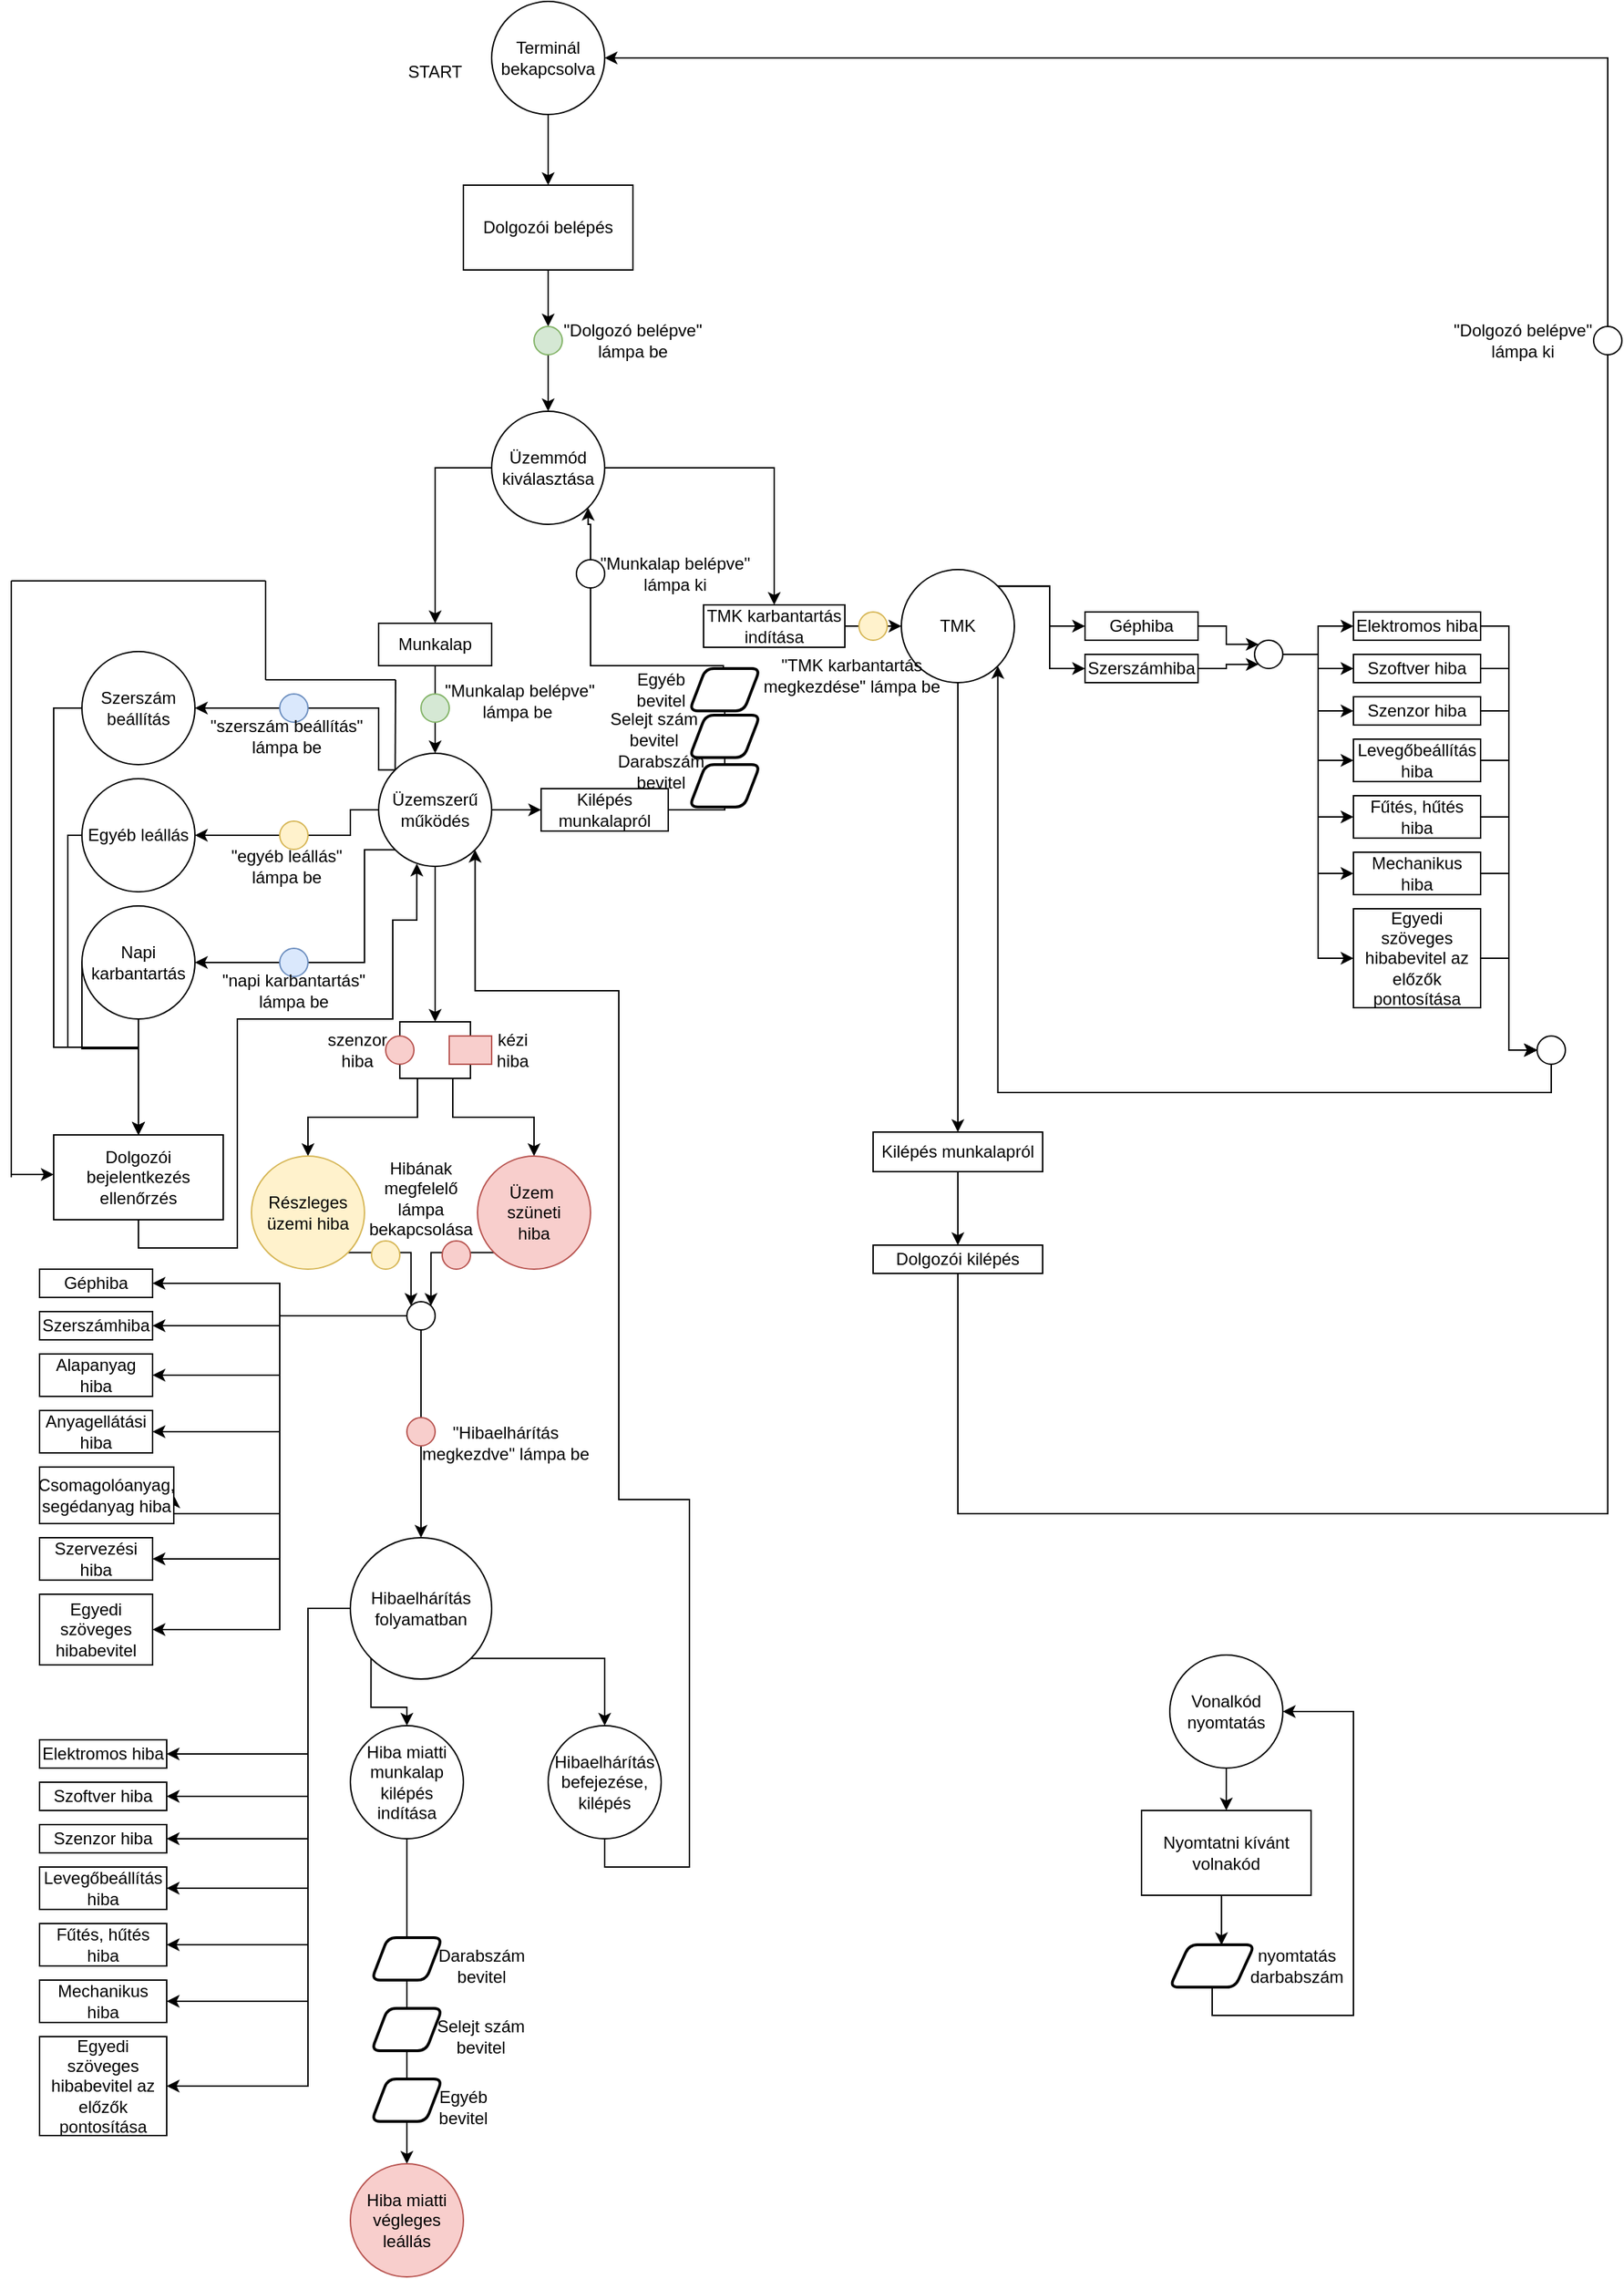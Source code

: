 <mxfile version="14.8.0" type="github">
  <diagram id="C5RBs43oDa-KdzZeNtuy" name="Page-1">
    <mxGraphModel dx="873" dy="653" grid="1" gridSize="10" guides="1" tooltips="1" connect="1" arrows="1" fold="1" page="1" pageScale="1" pageWidth="1169" pageHeight="1654" math="0" shadow="0">
      <root>
        <mxCell id="WIyWlLk6GJQsqaUBKTNV-0" />
        <mxCell id="WIyWlLk6GJQsqaUBKTNV-1" parent="WIyWlLk6GJQsqaUBKTNV-0" />
        <mxCell id="x8MXK3ZDoMF1PxTp1U8--22" value="" style="edgeStyle=orthogonalEdgeStyle;rounded=0;orthogonalLoop=1;jettySize=auto;html=1;" edge="1" parent="WIyWlLk6GJQsqaUBKTNV-1" source="x8MXK3ZDoMF1PxTp1U8--0" target="x8MXK3ZDoMF1PxTp1U8--7">
          <mxGeometry relative="1" as="geometry" />
        </mxCell>
        <mxCell id="x8MXK3ZDoMF1PxTp1U8--0" value="Terminál bekapcsolva" style="ellipse;whiteSpace=wrap;html=1;aspect=fixed;" vertex="1" parent="WIyWlLk6GJQsqaUBKTNV-1">
          <mxGeometry x="360" y="10" width="80" height="80" as="geometry" />
        </mxCell>
        <mxCell id="x8MXK3ZDoMF1PxTp1U8--1" value="START" style="text;html=1;strokeColor=none;fillColor=none;align=center;verticalAlign=middle;whiteSpace=wrap;rounded=0;" vertex="1" parent="WIyWlLk6GJQsqaUBKTNV-1">
          <mxGeometry x="300" y="50" width="40" height="20" as="geometry" />
        </mxCell>
        <mxCell id="x8MXK3ZDoMF1PxTp1U8--14" value="" style="edgeStyle=orthogonalEdgeStyle;rounded=0;orthogonalLoop=1;jettySize=auto;html=1;" edge="1" parent="WIyWlLk6GJQsqaUBKTNV-1" source="x8MXK3ZDoMF1PxTp1U8--7" target="x8MXK3ZDoMF1PxTp1U8--13">
          <mxGeometry relative="1" as="geometry" />
        </mxCell>
        <mxCell id="x8MXK3ZDoMF1PxTp1U8--7" value="Dolgozói belépés" style="rounded=0;whiteSpace=wrap;html=1;" vertex="1" parent="WIyWlLk6GJQsqaUBKTNV-1">
          <mxGeometry x="340" y="140" width="120" height="60" as="geometry" />
        </mxCell>
        <mxCell id="x8MXK3ZDoMF1PxTp1U8--75" style="edgeStyle=orthogonalEdgeStyle;rounded=0;orthogonalLoop=1;jettySize=auto;html=1;exitX=1;exitY=0.5;exitDx=0;exitDy=0;" edge="1" parent="WIyWlLk6GJQsqaUBKTNV-1" source="x8MXK3ZDoMF1PxTp1U8--10" target="x8MXK3ZDoMF1PxTp1U8--25">
          <mxGeometry relative="1" as="geometry" />
        </mxCell>
        <mxCell id="x8MXK3ZDoMF1PxTp1U8--76" style="edgeStyle=orthogonalEdgeStyle;rounded=0;orthogonalLoop=1;jettySize=auto;html=1;exitX=0;exitY=0.5;exitDx=0;exitDy=0;entryX=0.5;entryY=0;entryDx=0;entryDy=0;" edge="1" parent="WIyWlLk6GJQsqaUBKTNV-1" source="x8MXK3ZDoMF1PxTp1U8--10" target="x8MXK3ZDoMF1PxTp1U8--19">
          <mxGeometry relative="1" as="geometry" />
        </mxCell>
        <mxCell id="x8MXK3ZDoMF1PxTp1U8--10" value="Üzemmód kiválasztása" style="ellipse;whiteSpace=wrap;html=1;aspect=fixed;" vertex="1" parent="WIyWlLk6GJQsqaUBKTNV-1">
          <mxGeometry x="360" y="300" width="80" height="80" as="geometry" />
        </mxCell>
        <mxCell id="x8MXK3ZDoMF1PxTp1U8--24" value="" style="edgeStyle=orthogonalEdgeStyle;rounded=0;orthogonalLoop=1;jettySize=auto;html=1;" edge="1" parent="WIyWlLk6GJQsqaUBKTNV-1" source="x8MXK3ZDoMF1PxTp1U8--13" target="x8MXK3ZDoMF1PxTp1U8--10">
          <mxGeometry relative="1" as="geometry" />
        </mxCell>
        <mxCell id="x8MXK3ZDoMF1PxTp1U8--13" value="" style="ellipse;whiteSpace=wrap;html=1;aspect=fixed;fillColor=#d5e8d4;strokeColor=#82b366;" vertex="1" parent="WIyWlLk6GJQsqaUBKTNV-1">
          <mxGeometry x="390" y="240" width="20" height="20" as="geometry" />
        </mxCell>
        <mxCell id="x8MXK3ZDoMF1PxTp1U8--17" value="&quot;Dolgozó belépve&quot; lámpa be" style="text;html=1;strokeColor=none;fillColor=none;align=center;verticalAlign=middle;whiteSpace=wrap;rounded=0;" vertex="1" parent="WIyWlLk6GJQsqaUBKTNV-1">
          <mxGeometry x="400" y="240" width="120" height="20" as="geometry" />
        </mxCell>
        <mxCell id="x8MXK3ZDoMF1PxTp1U8--79" value="" style="edgeStyle=orthogonalEdgeStyle;rounded=0;orthogonalLoop=1;jettySize=auto;html=1;" edge="1" parent="WIyWlLk6GJQsqaUBKTNV-1" source="x8MXK3ZDoMF1PxTp1U8--19" target="x8MXK3ZDoMF1PxTp1U8--78">
          <mxGeometry relative="1" as="geometry" />
        </mxCell>
        <mxCell id="x8MXK3ZDoMF1PxTp1U8--19" value="Munkalap" style="rounded=0;whiteSpace=wrap;html=1;" vertex="1" parent="WIyWlLk6GJQsqaUBKTNV-1">
          <mxGeometry x="280" y="450" width="80" height="30" as="geometry" />
        </mxCell>
        <mxCell id="x8MXK3ZDoMF1PxTp1U8--195" value="" style="edgeStyle=orthogonalEdgeStyle;rounded=0;orthogonalLoop=1;jettySize=auto;html=1;" edge="1" parent="WIyWlLk6GJQsqaUBKTNV-1" source="x8MXK3ZDoMF1PxTp1U8--25" target="x8MXK3ZDoMF1PxTp1U8--26">
          <mxGeometry relative="1" as="geometry" />
        </mxCell>
        <mxCell id="x8MXK3ZDoMF1PxTp1U8--25" value="TMK karbantartás indítása" style="rounded=0;whiteSpace=wrap;html=1;" vertex="1" parent="WIyWlLk6GJQsqaUBKTNV-1">
          <mxGeometry x="510" y="437" width="100" height="30" as="geometry" />
        </mxCell>
        <mxCell id="x8MXK3ZDoMF1PxTp1U8--31" style="edgeStyle=orthogonalEdgeStyle;rounded=0;orthogonalLoop=1;jettySize=auto;html=1;exitX=1;exitY=0;exitDx=0;exitDy=0;entryX=0;entryY=0.5;entryDx=0;entryDy=0;" edge="1" parent="WIyWlLk6GJQsqaUBKTNV-1" source="x8MXK3ZDoMF1PxTp1U8--26" target="x8MXK3ZDoMF1PxTp1U8--29">
          <mxGeometry relative="1" as="geometry" />
        </mxCell>
        <mxCell id="x8MXK3ZDoMF1PxTp1U8--32" style="edgeStyle=orthogonalEdgeStyle;rounded=0;orthogonalLoop=1;jettySize=auto;html=1;exitX=1;exitY=0;exitDx=0;exitDy=0;entryX=0;entryY=0.5;entryDx=0;entryDy=0;" edge="1" parent="WIyWlLk6GJQsqaUBKTNV-1" source="x8MXK3ZDoMF1PxTp1U8--26" target="x8MXK3ZDoMF1PxTp1U8--30">
          <mxGeometry relative="1" as="geometry" />
        </mxCell>
        <mxCell id="x8MXK3ZDoMF1PxTp1U8--68" value="" style="edgeStyle=orthogonalEdgeStyle;rounded=0;orthogonalLoop=1;jettySize=auto;html=1;" edge="1" parent="WIyWlLk6GJQsqaUBKTNV-1" source="x8MXK3ZDoMF1PxTp1U8--26" target="x8MXK3ZDoMF1PxTp1U8--67">
          <mxGeometry relative="1" as="geometry" />
        </mxCell>
        <mxCell id="x8MXK3ZDoMF1PxTp1U8--26" value="TMK" style="ellipse;whiteSpace=wrap;html=1;aspect=fixed;" vertex="1" parent="WIyWlLk6GJQsqaUBKTNV-1">
          <mxGeometry x="650" y="412" width="80" height="80" as="geometry" />
        </mxCell>
        <mxCell id="x8MXK3ZDoMF1PxTp1U8--34" style="edgeStyle=orthogonalEdgeStyle;rounded=0;orthogonalLoop=1;jettySize=auto;html=1;exitX=1;exitY=0.5;exitDx=0;exitDy=0;entryX=0;entryY=0;entryDx=0;entryDy=0;" edge="1" parent="WIyWlLk6GJQsqaUBKTNV-1" source="x8MXK3ZDoMF1PxTp1U8--29" target="x8MXK3ZDoMF1PxTp1U8--33">
          <mxGeometry relative="1" as="geometry" />
        </mxCell>
        <mxCell id="x8MXK3ZDoMF1PxTp1U8--29" value="Géphiba" style="rounded=0;whiteSpace=wrap;html=1;" vertex="1" parent="WIyWlLk6GJQsqaUBKTNV-1">
          <mxGeometry x="780" y="442" width="80" height="20" as="geometry" />
        </mxCell>
        <mxCell id="x8MXK3ZDoMF1PxTp1U8--35" style="edgeStyle=orthogonalEdgeStyle;rounded=0;orthogonalLoop=1;jettySize=auto;html=1;exitX=1;exitY=0.5;exitDx=0;exitDy=0;entryX=0;entryY=1;entryDx=0;entryDy=0;" edge="1" parent="WIyWlLk6GJQsqaUBKTNV-1" source="x8MXK3ZDoMF1PxTp1U8--30" target="x8MXK3ZDoMF1PxTp1U8--33">
          <mxGeometry relative="1" as="geometry" />
        </mxCell>
        <mxCell id="x8MXK3ZDoMF1PxTp1U8--30" value="Szerszámhiba" style="rounded=0;whiteSpace=wrap;html=1;" vertex="1" parent="WIyWlLk6GJQsqaUBKTNV-1">
          <mxGeometry x="780" y="472" width="80" height="20" as="geometry" />
        </mxCell>
        <mxCell id="x8MXK3ZDoMF1PxTp1U8--45" style="edgeStyle=orthogonalEdgeStyle;rounded=0;orthogonalLoop=1;jettySize=auto;html=1;exitX=1;exitY=0.5;exitDx=0;exitDy=0;entryX=0;entryY=0.5;entryDx=0;entryDy=0;" edge="1" parent="WIyWlLk6GJQsqaUBKTNV-1" source="x8MXK3ZDoMF1PxTp1U8--33" target="x8MXK3ZDoMF1PxTp1U8--37">
          <mxGeometry relative="1" as="geometry" />
        </mxCell>
        <mxCell id="x8MXK3ZDoMF1PxTp1U8--46" style="edgeStyle=orthogonalEdgeStyle;rounded=0;orthogonalLoop=1;jettySize=auto;html=1;exitX=1;exitY=0.5;exitDx=0;exitDy=0;entryX=0;entryY=0.5;entryDx=0;entryDy=0;" edge="1" parent="WIyWlLk6GJQsqaUBKTNV-1" source="x8MXK3ZDoMF1PxTp1U8--33" target="x8MXK3ZDoMF1PxTp1U8--39">
          <mxGeometry relative="1" as="geometry" />
        </mxCell>
        <mxCell id="x8MXK3ZDoMF1PxTp1U8--47" style="edgeStyle=orthogonalEdgeStyle;rounded=0;orthogonalLoop=1;jettySize=auto;html=1;exitX=1;exitY=0.5;exitDx=0;exitDy=0;entryX=0;entryY=0.5;entryDx=0;entryDy=0;" edge="1" parent="WIyWlLk6GJQsqaUBKTNV-1" source="x8MXK3ZDoMF1PxTp1U8--33" target="x8MXK3ZDoMF1PxTp1U8--40">
          <mxGeometry relative="1" as="geometry" />
        </mxCell>
        <mxCell id="x8MXK3ZDoMF1PxTp1U8--48" style="edgeStyle=orthogonalEdgeStyle;rounded=0;orthogonalLoop=1;jettySize=auto;html=1;exitX=1;exitY=0.5;exitDx=0;exitDy=0;entryX=0;entryY=0.5;entryDx=0;entryDy=0;" edge="1" parent="WIyWlLk6GJQsqaUBKTNV-1" source="x8MXK3ZDoMF1PxTp1U8--33" target="x8MXK3ZDoMF1PxTp1U8--38">
          <mxGeometry relative="1" as="geometry" />
        </mxCell>
        <mxCell id="x8MXK3ZDoMF1PxTp1U8--49" style="edgeStyle=orthogonalEdgeStyle;rounded=0;orthogonalLoop=1;jettySize=auto;html=1;exitX=1;exitY=0.5;exitDx=0;exitDy=0;entryX=0;entryY=0.5;entryDx=0;entryDy=0;" edge="1" parent="WIyWlLk6GJQsqaUBKTNV-1" source="x8MXK3ZDoMF1PxTp1U8--33" target="x8MXK3ZDoMF1PxTp1U8--41">
          <mxGeometry relative="1" as="geometry" />
        </mxCell>
        <mxCell id="x8MXK3ZDoMF1PxTp1U8--50" style="edgeStyle=orthogonalEdgeStyle;rounded=0;orthogonalLoop=1;jettySize=auto;html=1;exitX=1;exitY=0.5;exitDx=0;exitDy=0;entryX=0;entryY=0.5;entryDx=0;entryDy=0;" edge="1" parent="WIyWlLk6GJQsqaUBKTNV-1" source="x8MXK3ZDoMF1PxTp1U8--33" target="x8MXK3ZDoMF1PxTp1U8--42">
          <mxGeometry relative="1" as="geometry" />
        </mxCell>
        <mxCell id="x8MXK3ZDoMF1PxTp1U8--51" style="edgeStyle=orthogonalEdgeStyle;rounded=0;orthogonalLoop=1;jettySize=auto;html=1;exitX=1;exitY=0.5;exitDx=0;exitDy=0;entryX=0;entryY=0.5;entryDx=0;entryDy=0;" edge="1" parent="WIyWlLk6GJQsqaUBKTNV-1" source="x8MXK3ZDoMF1PxTp1U8--33" target="x8MXK3ZDoMF1PxTp1U8--43">
          <mxGeometry relative="1" as="geometry" />
        </mxCell>
        <mxCell id="x8MXK3ZDoMF1PxTp1U8--33" value="" style="ellipse;whiteSpace=wrap;html=1;aspect=fixed;" vertex="1" parent="WIyWlLk6GJQsqaUBKTNV-1">
          <mxGeometry x="900" y="462" width="20" height="20" as="geometry" />
        </mxCell>
        <mxCell id="x8MXK3ZDoMF1PxTp1U8--57" style="edgeStyle=orthogonalEdgeStyle;rounded=0;orthogonalLoop=1;jettySize=auto;html=1;exitX=1;exitY=0.5;exitDx=0;exitDy=0;entryX=0;entryY=0.5;entryDx=0;entryDy=0;" edge="1" parent="WIyWlLk6GJQsqaUBKTNV-1" source="x8MXK3ZDoMF1PxTp1U8--37" target="x8MXK3ZDoMF1PxTp1U8--56">
          <mxGeometry relative="1" as="geometry" />
        </mxCell>
        <mxCell id="x8MXK3ZDoMF1PxTp1U8--37" value="Elektromos hiba" style="rounded=0;whiteSpace=wrap;html=1;" vertex="1" parent="WIyWlLk6GJQsqaUBKTNV-1">
          <mxGeometry x="970" y="442" width="90" height="20" as="geometry" />
        </mxCell>
        <mxCell id="x8MXK3ZDoMF1PxTp1U8--60" style="edgeStyle=orthogonalEdgeStyle;rounded=0;orthogonalLoop=1;jettySize=auto;html=1;exitX=1;exitY=0.5;exitDx=0;exitDy=0;entryX=0;entryY=0.5;entryDx=0;entryDy=0;" edge="1" parent="WIyWlLk6GJQsqaUBKTNV-1" source="x8MXK3ZDoMF1PxTp1U8--38" target="x8MXK3ZDoMF1PxTp1U8--56">
          <mxGeometry relative="1" as="geometry" />
        </mxCell>
        <mxCell id="x8MXK3ZDoMF1PxTp1U8--38" value="Levegőbeállítás&lt;br&gt;hiba" style="rounded=0;whiteSpace=wrap;html=1;" vertex="1" parent="WIyWlLk6GJQsqaUBKTNV-1">
          <mxGeometry x="970" y="532" width="90" height="30" as="geometry" />
        </mxCell>
        <mxCell id="x8MXK3ZDoMF1PxTp1U8--58" style="edgeStyle=orthogonalEdgeStyle;rounded=0;orthogonalLoop=1;jettySize=auto;html=1;exitX=1;exitY=0.5;exitDx=0;exitDy=0;entryX=0;entryY=0.5;entryDx=0;entryDy=0;" edge="1" parent="WIyWlLk6GJQsqaUBKTNV-1" source="x8MXK3ZDoMF1PxTp1U8--39" target="x8MXK3ZDoMF1PxTp1U8--56">
          <mxGeometry relative="1" as="geometry" />
        </mxCell>
        <mxCell id="x8MXK3ZDoMF1PxTp1U8--39" value="Szoftver hiba" style="rounded=0;whiteSpace=wrap;html=1;" vertex="1" parent="WIyWlLk6GJQsqaUBKTNV-1">
          <mxGeometry x="970" y="472" width="90" height="20" as="geometry" />
        </mxCell>
        <mxCell id="x8MXK3ZDoMF1PxTp1U8--59" style="edgeStyle=orthogonalEdgeStyle;rounded=0;orthogonalLoop=1;jettySize=auto;html=1;exitX=1;exitY=0.5;exitDx=0;exitDy=0;entryX=0;entryY=0.5;entryDx=0;entryDy=0;" edge="1" parent="WIyWlLk6GJQsqaUBKTNV-1" source="x8MXK3ZDoMF1PxTp1U8--40" target="x8MXK3ZDoMF1PxTp1U8--56">
          <mxGeometry relative="1" as="geometry" />
        </mxCell>
        <mxCell id="x8MXK3ZDoMF1PxTp1U8--40" value="Szenzor hiba" style="rounded=0;whiteSpace=wrap;html=1;" vertex="1" parent="WIyWlLk6GJQsqaUBKTNV-1">
          <mxGeometry x="970" y="502" width="90" height="20" as="geometry" />
        </mxCell>
        <mxCell id="x8MXK3ZDoMF1PxTp1U8--61" style="edgeStyle=orthogonalEdgeStyle;rounded=0;orthogonalLoop=1;jettySize=auto;html=1;exitX=1;exitY=0.5;exitDx=0;exitDy=0;entryX=0;entryY=0.5;entryDx=0;entryDy=0;" edge="1" parent="WIyWlLk6GJQsqaUBKTNV-1" source="x8MXK3ZDoMF1PxTp1U8--41" target="x8MXK3ZDoMF1PxTp1U8--56">
          <mxGeometry relative="1" as="geometry" />
        </mxCell>
        <mxCell id="x8MXK3ZDoMF1PxTp1U8--41" value="Fűtés, hűtés&lt;br&gt;hiba" style="rounded=0;whiteSpace=wrap;html=1;" vertex="1" parent="WIyWlLk6GJQsqaUBKTNV-1">
          <mxGeometry x="970" y="572" width="90" height="30" as="geometry" />
        </mxCell>
        <mxCell id="x8MXK3ZDoMF1PxTp1U8--62" style="edgeStyle=orthogonalEdgeStyle;rounded=0;orthogonalLoop=1;jettySize=auto;html=1;exitX=1;exitY=0.5;exitDx=0;exitDy=0;entryX=0;entryY=0.5;entryDx=0;entryDy=0;" edge="1" parent="WIyWlLk6GJQsqaUBKTNV-1" source="x8MXK3ZDoMF1PxTp1U8--42" target="x8MXK3ZDoMF1PxTp1U8--56">
          <mxGeometry relative="1" as="geometry" />
        </mxCell>
        <mxCell id="x8MXK3ZDoMF1PxTp1U8--42" value="Mechanikus hiba" style="rounded=0;whiteSpace=wrap;html=1;" vertex="1" parent="WIyWlLk6GJQsqaUBKTNV-1">
          <mxGeometry x="970" y="612" width="90" height="30" as="geometry" />
        </mxCell>
        <mxCell id="x8MXK3ZDoMF1PxTp1U8--63" style="edgeStyle=orthogonalEdgeStyle;rounded=0;orthogonalLoop=1;jettySize=auto;html=1;exitX=1;exitY=0.5;exitDx=0;exitDy=0;entryX=0;entryY=0.5;entryDx=0;entryDy=0;" edge="1" parent="WIyWlLk6GJQsqaUBKTNV-1" source="x8MXK3ZDoMF1PxTp1U8--43" target="x8MXK3ZDoMF1PxTp1U8--56">
          <mxGeometry relative="1" as="geometry" />
        </mxCell>
        <mxCell id="x8MXK3ZDoMF1PxTp1U8--43" value="Egyedi szöveges hibabevitel az előzők pontosítása" style="rounded=0;whiteSpace=wrap;html=1;" vertex="1" parent="WIyWlLk6GJQsqaUBKTNV-1">
          <mxGeometry x="970" y="652" width="90" height="70" as="geometry" />
        </mxCell>
        <mxCell id="x8MXK3ZDoMF1PxTp1U8--66" style="edgeStyle=orthogonalEdgeStyle;rounded=0;orthogonalLoop=1;jettySize=auto;html=1;exitX=0.5;exitY=1;exitDx=0;exitDy=0;entryX=1;entryY=1;entryDx=0;entryDy=0;" edge="1" parent="WIyWlLk6GJQsqaUBKTNV-1" source="x8MXK3ZDoMF1PxTp1U8--56" target="x8MXK3ZDoMF1PxTp1U8--26">
          <mxGeometry relative="1" as="geometry" />
        </mxCell>
        <mxCell id="x8MXK3ZDoMF1PxTp1U8--56" value="" style="ellipse;whiteSpace=wrap;html=1;aspect=fixed;" vertex="1" parent="WIyWlLk6GJQsqaUBKTNV-1">
          <mxGeometry x="1100" y="742" width="20" height="20" as="geometry" />
        </mxCell>
        <mxCell id="x8MXK3ZDoMF1PxTp1U8--70" value="" style="edgeStyle=orthogonalEdgeStyle;rounded=0;orthogonalLoop=1;jettySize=auto;html=1;" edge="1" parent="WIyWlLk6GJQsqaUBKTNV-1" source="x8MXK3ZDoMF1PxTp1U8--67" target="x8MXK3ZDoMF1PxTp1U8--69">
          <mxGeometry relative="1" as="geometry" />
        </mxCell>
        <mxCell id="x8MXK3ZDoMF1PxTp1U8--67" value="Kilépés munkalapról" style="whiteSpace=wrap;html=1;" vertex="1" parent="WIyWlLk6GJQsqaUBKTNV-1">
          <mxGeometry x="630" y="810" width="120" height="28" as="geometry" />
        </mxCell>
        <mxCell id="x8MXK3ZDoMF1PxTp1U8--71" style="edgeStyle=orthogonalEdgeStyle;rounded=0;orthogonalLoop=1;jettySize=auto;html=1;exitX=0.5;exitY=1;exitDx=0;exitDy=0;entryX=1;entryY=0.5;entryDx=0;entryDy=0;" edge="1" parent="WIyWlLk6GJQsqaUBKTNV-1" source="x8MXK3ZDoMF1PxTp1U8--69" target="x8MXK3ZDoMF1PxTp1U8--0">
          <mxGeometry relative="1" as="geometry">
            <Array as="points">
              <mxPoint x="690" y="1080" />
              <mxPoint x="1150" y="1080" />
              <mxPoint x="1150" y="50" />
            </Array>
          </mxGeometry>
        </mxCell>
        <mxCell id="x8MXK3ZDoMF1PxTp1U8--69" value="Dolgozói kilépés" style="rounded=0;whiteSpace=wrap;html=1;" vertex="1" parent="WIyWlLk6GJQsqaUBKTNV-1">
          <mxGeometry x="630" y="890" width="120" height="20" as="geometry" />
        </mxCell>
        <mxCell id="x8MXK3ZDoMF1PxTp1U8--72" value="" style="ellipse;whiteSpace=wrap;html=1;aspect=fixed;" vertex="1" parent="WIyWlLk6GJQsqaUBKTNV-1">
          <mxGeometry x="1140" y="240" width="20" height="20" as="geometry" />
        </mxCell>
        <mxCell id="x8MXK3ZDoMF1PxTp1U8--73" value="&quot;Dolgozó belépve&quot; lámpa ki" style="text;html=1;strokeColor=none;fillColor=none;align=center;verticalAlign=middle;whiteSpace=wrap;rounded=0;" vertex="1" parent="WIyWlLk6GJQsqaUBKTNV-1">
          <mxGeometry x="1030" y="240" width="120" height="20" as="geometry" />
        </mxCell>
        <mxCell id="x8MXK3ZDoMF1PxTp1U8--77" value="" style="ellipse;whiteSpace=wrap;html=1;aspect=fixed;fillColor=#d5e8d4;strokeColor=#82b366;" vertex="1" parent="WIyWlLk6GJQsqaUBKTNV-1">
          <mxGeometry x="310" y="500" width="20" height="20" as="geometry" />
        </mxCell>
        <mxCell id="x8MXK3ZDoMF1PxTp1U8--104" style="edgeStyle=orthogonalEdgeStyle;rounded=0;orthogonalLoop=1;jettySize=auto;html=1;exitX=0;exitY=0;exitDx=0;exitDy=0;entryX=1;entryY=0.5;entryDx=0;entryDy=0;" edge="1" parent="WIyWlLk6GJQsqaUBKTNV-1" source="x8MXK3ZDoMF1PxTp1U8--78" target="x8MXK3ZDoMF1PxTp1U8--81">
          <mxGeometry relative="1" as="geometry">
            <Array as="points">
              <mxPoint x="280" y="554" />
              <mxPoint x="280" y="510" />
            </Array>
          </mxGeometry>
        </mxCell>
        <mxCell id="x8MXK3ZDoMF1PxTp1U8--105" style="edgeStyle=orthogonalEdgeStyle;rounded=0;orthogonalLoop=1;jettySize=auto;html=1;exitX=0;exitY=0.5;exitDx=0;exitDy=0;entryX=1;entryY=0.5;entryDx=0;entryDy=0;" edge="1" parent="WIyWlLk6GJQsqaUBKTNV-1" source="x8MXK3ZDoMF1PxTp1U8--78" target="x8MXK3ZDoMF1PxTp1U8--82">
          <mxGeometry relative="1" as="geometry">
            <Array as="points">
              <mxPoint x="260" y="582" />
              <mxPoint x="260" y="600" />
            </Array>
          </mxGeometry>
        </mxCell>
        <mxCell id="x8MXK3ZDoMF1PxTp1U8--106" style="edgeStyle=orthogonalEdgeStyle;rounded=0;orthogonalLoop=1;jettySize=auto;html=1;exitX=0;exitY=1;exitDx=0;exitDy=0;entryX=1;entryY=0.5;entryDx=0;entryDy=0;" edge="1" parent="WIyWlLk6GJQsqaUBKTNV-1" source="x8MXK3ZDoMF1PxTp1U8--78" target="x8MXK3ZDoMF1PxTp1U8--83">
          <mxGeometry relative="1" as="geometry">
            <Array as="points">
              <mxPoint x="270" y="610" />
              <mxPoint x="270" y="690" />
            </Array>
          </mxGeometry>
        </mxCell>
        <mxCell id="x8MXK3ZDoMF1PxTp1U8--119" style="edgeStyle=orthogonalEdgeStyle;rounded=0;orthogonalLoop=1;jettySize=auto;html=1;exitX=0.5;exitY=1;exitDx=0;exitDy=0;entryX=0.5;entryY=0;entryDx=0;entryDy=0;" edge="1" parent="WIyWlLk6GJQsqaUBKTNV-1" source="x8MXK3ZDoMF1PxTp1U8--78" target="x8MXK3ZDoMF1PxTp1U8--112">
          <mxGeometry relative="1" as="geometry" />
        </mxCell>
        <mxCell id="x8MXK3ZDoMF1PxTp1U8--197" value="" style="edgeStyle=orthogonalEdgeStyle;rounded=0;orthogonalLoop=1;jettySize=auto;html=1;" edge="1" parent="WIyWlLk6GJQsqaUBKTNV-1" source="x8MXK3ZDoMF1PxTp1U8--78" target="x8MXK3ZDoMF1PxTp1U8--196">
          <mxGeometry relative="1" as="geometry" />
        </mxCell>
        <mxCell id="x8MXK3ZDoMF1PxTp1U8--78" value="Üzemszerű működés" style="ellipse;whiteSpace=wrap;html=1;aspect=fixed;" vertex="1" parent="WIyWlLk6GJQsqaUBKTNV-1">
          <mxGeometry x="280" y="542" width="80" height="80" as="geometry" />
        </mxCell>
        <mxCell id="x8MXK3ZDoMF1PxTp1U8--80" value="&quot;Munkalap belépve&quot; lámpa be&amp;nbsp;" style="text;html=1;strokeColor=none;fillColor=none;align=center;verticalAlign=middle;whiteSpace=wrap;rounded=0;" vertex="1" parent="WIyWlLk6GJQsqaUBKTNV-1">
          <mxGeometry x="320" y="490" width="120" height="30" as="geometry" />
        </mxCell>
        <mxCell id="x8MXK3ZDoMF1PxTp1U8--224" style="edgeStyle=orthogonalEdgeStyle;rounded=0;orthogonalLoop=1;jettySize=auto;html=1;exitX=0;exitY=0.5;exitDx=0;exitDy=0;entryX=0.5;entryY=0;entryDx=0;entryDy=0;" edge="1" parent="WIyWlLk6GJQsqaUBKTNV-1" source="x8MXK3ZDoMF1PxTp1U8--81" target="x8MXK3ZDoMF1PxTp1U8--221">
          <mxGeometry relative="1" as="geometry">
            <Array as="points">
              <mxPoint x="50" y="510" />
              <mxPoint x="50" y="750" />
              <mxPoint x="110" y="750" />
            </Array>
          </mxGeometry>
        </mxCell>
        <mxCell id="x8MXK3ZDoMF1PxTp1U8--81" value="Szerszám beállítás" style="ellipse;whiteSpace=wrap;html=1;aspect=fixed;" vertex="1" parent="WIyWlLk6GJQsqaUBKTNV-1">
          <mxGeometry x="70" y="470" width="80" height="80" as="geometry" />
        </mxCell>
        <mxCell id="x8MXK3ZDoMF1PxTp1U8--223" style="edgeStyle=orthogonalEdgeStyle;rounded=0;orthogonalLoop=1;jettySize=auto;html=1;exitX=0;exitY=0.5;exitDx=0;exitDy=0;entryX=0.5;entryY=0;entryDx=0;entryDy=0;" edge="1" parent="WIyWlLk6GJQsqaUBKTNV-1" source="x8MXK3ZDoMF1PxTp1U8--82" target="x8MXK3ZDoMF1PxTp1U8--221">
          <mxGeometry relative="1" as="geometry">
            <Array as="points">
              <mxPoint x="60" y="600" />
              <mxPoint x="60" y="750" />
              <mxPoint x="110" y="750" />
            </Array>
          </mxGeometry>
        </mxCell>
        <mxCell id="x8MXK3ZDoMF1PxTp1U8--82" value="Egyéb leállás" style="ellipse;whiteSpace=wrap;html=1;aspect=fixed;" vertex="1" parent="WIyWlLk6GJQsqaUBKTNV-1">
          <mxGeometry x="70" y="560" width="80" height="80" as="geometry" />
        </mxCell>
        <mxCell id="x8MXK3ZDoMF1PxTp1U8--222" value="" style="edgeStyle=orthogonalEdgeStyle;rounded=0;orthogonalLoop=1;jettySize=auto;html=1;" edge="1" parent="WIyWlLk6GJQsqaUBKTNV-1" source="x8MXK3ZDoMF1PxTp1U8--83" target="x8MXK3ZDoMF1PxTp1U8--221">
          <mxGeometry relative="1" as="geometry">
            <Array as="points">
              <mxPoint x="110" y="790" />
              <mxPoint x="110" y="790" />
            </Array>
          </mxGeometry>
        </mxCell>
        <mxCell id="x8MXK3ZDoMF1PxTp1U8--230" style="edgeStyle=elbowEdgeStyle;rounded=0;orthogonalLoop=1;jettySize=auto;elbow=vertical;html=1;exitX=0;exitY=0.5;exitDx=0;exitDy=0;entryX=0.5;entryY=0;entryDx=0;entryDy=0;" edge="1" parent="WIyWlLk6GJQsqaUBKTNV-1" source="x8MXK3ZDoMF1PxTp1U8--83" target="x8MXK3ZDoMF1PxTp1U8--221">
          <mxGeometry relative="1" as="geometry" />
        </mxCell>
        <mxCell id="x8MXK3ZDoMF1PxTp1U8--83" value="Napi karbantartás" style="ellipse;whiteSpace=wrap;html=1;aspect=fixed;" vertex="1" parent="WIyWlLk6GJQsqaUBKTNV-1">
          <mxGeometry x="70" y="650" width="80" height="80" as="geometry" />
        </mxCell>
        <mxCell id="x8MXK3ZDoMF1PxTp1U8--93" value="" style="ellipse;whiteSpace=wrap;html=1;aspect=fixed;fillColor=#dae8fc;strokeColor=#6c8ebf;" vertex="1" parent="WIyWlLk6GJQsqaUBKTNV-1">
          <mxGeometry x="210" y="500" width="20" height="20" as="geometry" />
        </mxCell>
        <mxCell id="x8MXK3ZDoMF1PxTp1U8--94" value="" style="ellipse;whiteSpace=wrap;html=1;aspect=fixed;fillColor=#fff2cc;strokeColor=#d6b656;" vertex="1" parent="WIyWlLk6GJQsqaUBKTNV-1">
          <mxGeometry x="210" y="590" width="20" height="20" as="geometry" />
        </mxCell>
        <mxCell id="x8MXK3ZDoMF1PxTp1U8--100" value="" style="ellipse;whiteSpace=wrap;html=1;aspect=fixed;fillColor=#dae8fc;strokeColor=#6c8ebf;" vertex="1" parent="WIyWlLk6GJQsqaUBKTNV-1">
          <mxGeometry x="210" y="680" width="20" height="20" as="geometry" />
        </mxCell>
        <mxCell id="x8MXK3ZDoMF1PxTp1U8--101" value="&quot;napi karbantartás&quot; lámpa be" style="text;html=1;strokeColor=none;fillColor=none;align=center;verticalAlign=middle;whiteSpace=wrap;rounded=0;" vertex="1" parent="WIyWlLk6GJQsqaUBKTNV-1">
          <mxGeometry x="155" y="700" width="130" height="20" as="geometry" />
        </mxCell>
        <mxCell id="x8MXK3ZDoMF1PxTp1U8--102" value="&quot;egyéb leállás&quot; lámpa be" style="text;html=1;strokeColor=none;fillColor=none;align=center;verticalAlign=middle;whiteSpace=wrap;rounded=0;" vertex="1" parent="WIyWlLk6GJQsqaUBKTNV-1">
          <mxGeometry x="160" y="612" width="110" height="20" as="geometry" />
        </mxCell>
        <mxCell id="x8MXK3ZDoMF1PxTp1U8--103" value="&quot;szerszám beállítás&quot; lámpa be" style="text;html=1;strokeColor=none;fillColor=none;align=center;verticalAlign=middle;whiteSpace=wrap;rounded=0;" vertex="1" parent="WIyWlLk6GJQsqaUBKTNV-1">
          <mxGeometry x="150" y="520" width="130" height="20" as="geometry" />
        </mxCell>
        <mxCell id="x8MXK3ZDoMF1PxTp1U8--121" style="edgeStyle=orthogonalEdgeStyle;rounded=0;orthogonalLoop=1;jettySize=auto;html=1;exitX=0.25;exitY=1;exitDx=0;exitDy=0;entryX=0.5;entryY=0;entryDx=0;entryDy=0;" edge="1" parent="WIyWlLk6GJQsqaUBKTNV-1" source="x8MXK3ZDoMF1PxTp1U8--112" target="x8MXK3ZDoMF1PxTp1U8--118">
          <mxGeometry relative="1" as="geometry" />
        </mxCell>
        <mxCell id="x8MXK3ZDoMF1PxTp1U8--122" style="edgeStyle=orthogonalEdgeStyle;rounded=0;orthogonalLoop=1;jettySize=auto;html=1;exitX=0.75;exitY=1;exitDx=0;exitDy=0;entryX=0.5;entryY=0;entryDx=0;entryDy=0;" edge="1" parent="WIyWlLk6GJQsqaUBKTNV-1" source="x8MXK3ZDoMF1PxTp1U8--112" target="x8MXK3ZDoMF1PxTp1U8--120">
          <mxGeometry relative="1" as="geometry" />
        </mxCell>
        <mxCell id="x8MXK3ZDoMF1PxTp1U8--112" value="" style="rounded=0;whiteSpace=wrap;html=1;" vertex="1" parent="WIyWlLk6GJQsqaUBKTNV-1">
          <mxGeometry x="295" y="732" width="50" height="40" as="geometry" />
        </mxCell>
        <mxCell id="x8MXK3ZDoMF1PxTp1U8--113" value="" style="rounded=0;whiteSpace=wrap;html=1;fillColor=#f8cecc;strokeColor=#b85450;" vertex="1" parent="WIyWlLk6GJQsqaUBKTNV-1">
          <mxGeometry x="330" y="742" width="30" height="20" as="geometry" />
        </mxCell>
        <mxCell id="x8MXK3ZDoMF1PxTp1U8--114" value="" style="ellipse;whiteSpace=wrap;html=1;aspect=fixed;fillColor=#f8cecc;strokeColor=#b85450;" vertex="1" parent="WIyWlLk6GJQsqaUBKTNV-1">
          <mxGeometry x="285" y="742" width="20" height="20" as="geometry" />
        </mxCell>
        <mxCell id="x8MXK3ZDoMF1PxTp1U8--115" value="szenzor hiba" style="text;html=1;strokeColor=none;fillColor=none;align=center;verticalAlign=middle;whiteSpace=wrap;rounded=0;" vertex="1" parent="WIyWlLk6GJQsqaUBKTNV-1">
          <mxGeometry x="245" y="742" width="40" height="20" as="geometry" />
        </mxCell>
        <mxCell id="x8MXK3ZDoMF1PxTp1U8--116" value="kézi hiba" style="text;html=1;strokeColor=none;fillColor=none;align=center;verticalAlign=middle;whiteSpace=wrap;rounded=0;" vertex="1" parent="WIyWlLk6GJQsqaUBKTNV-1">
          <mxGeometry x="360" y="742" width="30" height="20" as="geometry" />
        </mxCell>
        <mxCell id="x8MXK3ZDoMF1PxTp1U8--148" style="edgeStyle=orthogonalEdgeStyle;rounded=0;orthogonalLoop=1;jettySize=auto;html=1;exitX=1;exitY=1;exitDx=0;exitDy=0;entryX=0;entryY=0;entryDx=0;entryDy=0;" edge="1" parent="WIyWlLk6GJQsqaUBKTNV-1" source="x8MXK3ZDoMF1PxTp1U8--118" target="x8MXK3ZDoMF1PxTp1U8--123">
          <mxGeometry relative="1" as="geometry" />
        </mxCell>
        <mxCell id="x8MXK3ZDoMF1PxTp1U8--118" value="Részleges üzemi&amp;nbsp;hiba" style="ellipse;whiteSpace=wrap;html=1;aspect=fixed;fillColor=#fff2cc;strokeColor=#d6b656;" vertex="1" parent="WIyWlLk6GJQsqaUBKTNV-1">
          <mxGeometry x="190" y="827" width="80" height="80" as="geometry" />
        </mxCell>
        <mxCell id="x8MXK3ZDoMF1PxTp1U8--149" style="edgeStyle=orthogonalEdgeStyle;rounded=0;orthogonalLoop=1;jettySize=auto;html=1;exitX=0;exitY=1;exitDx=0;exitDy=0;entryX=1;entryY=0;entryDx=0;entryDy=0;" edge="1" parent="WIyWlLk6GJQsqaUBKTNV-1" source="x8MXK3ZDoMF1PxTp1U8--120" target="x8MXK3ZDoMF1PxTp1U8--123">
          <mxGeometry relative="1" as="geometry" />
        </mxCell>
        <mxCell id="x8MXK3ZDoMF1PxTp1U8--120" value="Üzem&amp;nbsp;&lt;br&gt;szüneti&lt;br&gt;hiba" style="ellipse;whiteSpace=wrap;html=1;aspect=fixed;fillColor=#f8cecc;strokeColor=#b85450;" vertex="1" parent="WIyWlLk6GJQsqaUBKTNV-1">
          <mxGeometry x="350" y="827" width="80" height="80" as="geometry" />
        </mxCell>
        <mxCell id="x8MXK3ZDoMF1PxTp1U8--151" style="edgeStyle=orthogonalEdgeStyle;rounded=0;orthogonalLoop=1;jettySize=auto;html=1;exitX=0;exitY=0.5;exitDx=0;exitDy=0;entryX=1;entryY=0.5;entryDx=0;entryDy=0;" edge="1" parent="WIyWlLk6GJQsqaUBKTNV-1" source="x8MXK3ZDoMF1PxTp1U8--123" target="x8MXK3ZDoMF1PxTp1U8--125">
          <mxGeometry relative="1" as="geometry" />
        </mxCell>
        <mxCell id="x8MXK3ZDoMF1PxTp1U8--152" style="edgeStyle=orthogonalEdgeStyle;rounded=0;orthogonalLoop=1;jettySize=auto;html=1;exitX=0;exitY=0.5;exitDx=0;exitDy=0;entryX=1;entryY=0.5;entryDx=0;entryDy=0;" edge="1" parent="WIyWlLk6GJQsqaUBKTNV-1" source="x8MXK3ZDoMF1PxTp1U8--123" target="x8MXK3ZDoMF1PxTp1U8--127">
          <mxGeometry relative="1" as="geometry" />
        </mxCell>
        <mxCell id="x8MXK3ZDoMF1PxTp1U8--153" style="edgeStyle=orthogonalEdgeStyle;rounded=0;orthogonalLoop=1;jettySize=auto;html=1;exitX=0;exitY=0.5;exitDx=0;exitDy=0;entryX=1;entryY=0.5;entryDx=0;entryDy=0;" edge="1" parent="WIyWlLk6GJQsqaUBKTNV-1" source="x8MXK3ZDoMF1PxTp1U8--123" target="x8MXK3ZDoMF1PxTp1U8--143">
          <mxGeometry relative="1" as="geometry" />
        </mxCell>
        <mxCell id="x8MXK3ZDoMF1PxTp1U8--154" style="edgeStyle=orthogonalEdgeStyle;rounded=0;orthogonalLoop=1;jettySize=auto;html=1;exitX=0;exitY=0.5;exitDx=0;exitDy=0;entryX=1;entryY=0.5;entryDx=0;entryDy=0;" edge="1" parent="WIyWlLk6GJQsqaUBKTNV-1" source="x8MXK3ZDoMF1PxTp1U8--123" target="x8MXK3ZDoMF1PxTp1U8--144">
          <mxGeometry relative="1" as="geometry" />
        </mxCell>
        <mxCell id="x8MXK3ZDoMF1PxTp1U8--155" style="edgeStyle=orthogonalEdgeStyle;rounded=0;orthogonalLoop=1;jettySize=auto;html=1;exitX=0;exitY=0.5;exitDx=0;exitDy=0;entryX=1;entryY=0.5;entryDx=0;entryDy=0;" edge="1" parent="WIyWlLk6GJQsqaUBKTNV-1" source="x8MXK3ZDoMF1PxTp1U8--123" target="x8MXK3ZDoMF1PxTp1U8--145">
          <mxGeometry relative="1" as="geometry">
            <Array as="points">
              <mxPoint x="210" y="940" />
              <mxPoint x="210" y="1080" />
              <mxPoint x="135" y="1080" />
            </Array>
          </mxGeometry>
        </mxCell>
        <mxCell id="x8MXK3ZDoMF1PxTp1U8--156" style="edgeStyle=orthogonalEdgeStyle;rounded=0;orthogonalLoop=1;jettySize=auto;html=1;exitX=0;exitY=0.5;exitDx=0;exitDy=0;entryX=1;entryY=0.5;entryDx=0;entryDy=0;" edge="1" parent="WIyWlLk6GJQsqaUBKTNV-1" source="x8MXK3ZDoMF1PxTp1U8--123" target="x8MXK3ZDoMF1PxTp1U8--146">
          <mxGeometry relative="1" as="geometry" />
        </mxCell>
        <mxCell id="x8MXK3ZDoMF1PxTp1U8--157" style="edgeStyle=orthogonalEdgeStyle;rounded=0;orthogonalLoop=1;jettySize=auto;html=1;exitX=0;exitY=0.5;exitDx=0;exitDy=0;entryX=1;entryY=0.5;entryDx=0;entryDy=0;" edge="1" parent="WIyWlLk6GJQsqaUBKTNV-1" source="x8MXK3ZDoMF1PxTp1U8--123" target="x8MXK3ZDoMF1PxTp1U8--147">
          <mxGeometry relative="1" as="geometry" />
        </mxCell>
        <mxCell id="x8MXK3ZDoMF1PxTp1U8--169" style="edgeStyle=orthogonalEdgeStyle;rounded=0;orthogonalLoop=1;jettySize=auto;html=1;exitX=0.5;exitY=1;exitDx=0;exitDy=0;entryX=0.5;entryY=0;entryDx=0;entryDy=0;" edge="1" parent="WIyWlLk6GJQsqaUBKTNV-1" source="x8MXK3ZDoMF1PxTp1U8--123" target="x8MXK3ZDoMF1PxTp1U8--168">
          <mxGeometry relative="1" as="geometry" />
        </mxCell>
        <mxCell id="x8MXK3ZDoMF1PxTp1U8--123" value="" style="ellipse;whiteSpace=wrap;html=1;aspect=fixed;" vertex="1" parent="WIyWlLk6GJQsqaUBKTNV-1">
          <mxGeometry x="300" y="930" width="20" height="20" as="geometry" />
        </mxCell>
        <mxCell id="x8MXK3ZDoMF1PxTp1U8--125" value="Géphiba" style="rounded=0;whiteSpace=wrap;html=1;" vertex="1" parent="WIyWlLk6GJQsqaUBKTNV-1">
          <mxGeometry x="40" y="907" width="80" height="20" as="geometry" />
        </mxCell>
        <mxCell id="x8MXK3ZDoMF1PxTp1U8--127" value="Szerszámhiba" style="rounded=0;whiteSpace=wrap;html=1;" vertex="1" parent="WIyWlLk6GJQsqaUBKTNV-1">
          <mxGeometry x="40" y="937" width="80" height="20" as="geometry" />
        </mxCell>
        <mxCell id="x8MXK3ZDoMF1PxTp1U8--136" value="Elektromos hiba" style="rounded=0;whiteSpace=wrap;html=1;" vertex="1" parent="WIyWlLk6GJQsqaUBKTNV-1">
          <mxGeometry x="40" y="1240" width="90" height="20" as="geometry" />
        </mxCell>
        <mxCell id="x8MXK3ZDoMF1PxTp1U8--137" value="Levegőbeállítás&lt;br&gt;hiba" style="rounded=0;whiteSpace=wrap;html=1;" vertex="1" parent="WIyWlLk6GJQsqaUBKTNV-1">
          <mxGeometry x="40" y="1330" width="90" height="30" as="geometry" />
        </mxCell>
        <mxCell id="x8MXK3ZDoMF1PxTp1U8--138" value="Szoftver hiba" style="rounded=0;whiteSpace=wrap;html=1;" vertex="1" parent="WIyWlLk6GJQsqaUBKTNV-1">
          <mxGeometry x="40" y="1270" width="90" height="20" as="geometry" />
        </mxCell>
        <mxCell id="x8MXK3ZDoMF1PxTp1U8--139" value="Szenzor hiba" style="rounded=0;whiteSpace=wrap;html=1;" vertex="1" parent="WIyWlLk6GJQsqaUBKTNV-1">
          <mxGeometry x="40" y="1300" width="90" height="20" as="geometry" />
        </mxCell>
        <mxCell id="x8MXK3ZDoMF1PxTp1U8--140" value="Fűtés, hűtés&lt;br&gt;hiba" style="rounded=0;whiteSpace=wrap;html=1;" vertex="1" parent="WIyWlLk6GJQsqaUBKTNV-1">
          <mxGeometry x="40" y="1370" width="90" height="30" as="geometry" />
        </mxCell>
        <mxCell id="x8MXK3ZDoMF1PxTp1U8--141" value="Mechanikus hiba" style="rounded=0;whiteSpace=wrap;html=1;" vertex="1" parent="WIyWlLk6GJQsqaUBKTNV-1">
          <mxGeometry x="40" y="1410" width="90" height="30" as="geometry" />
        </mxCell>
        <mxCell id="x8MXK3ZDoMF1PxTp1U8--142" value="Egyedi szöveges hibabevitel az előzők pontosítása" style="rounded=0;whiteSpace=wrap;html=1;" vertex="1" parent="WIyWlLk6GJQsqaUBKTNV-1">
          <mxGeometry x="40" y="1450" width="90" height="70" as="geometry" />
        </mxCell>
        <mxCell id="x8MXK3ZDoMF1PxTp1U8--143" value="Alapanyag hiba" style="rounded=0;whiteSpace=wrap;html=1;" vertex="1" parent="WIyWlLk6GJQsqaUBKTNV-1">
          <mxGeometry x="40" y="967" width="80" height="30" as="geometry" />
        </mxCell>
        <mxCell id="x8MXK3ZDoMF1PxTp1U8--144" value="Anyagellátási hiba" style="rounded=0;whiteSpace=wrap;html=1;" vertex="1" parent="WIyWlLk6GJQsqaUBKTNV-1">
          <mxGeometry x="40" y="1007" width="80" height="30" as="geometry" />
        </mxCell>
        <mxCell id="x8MXK3ZDoMF1PxTp1U8--145" value="Csomagolóanyag, segédanyag hiba" style="rounded=0;whiteSpace=wrap;html=1;" vertex="1" parent="WIyWlLk6GJQsqaUBKTNV-1">
          <mxGeometry x="40" y="1047" width="95" height="40" as="geometry" />
        </mxCell>
        <mxCell id="x8MXK3ZDoMF1PxTp1U8--146" value="Szervezési hiba" style="rounded=0;whiteSpace=wrap;html=1;" vertex="1" parent="WIyWlLk6GJQsqaUBKTNV-1">
          <mxGeometry x="40" y="1097" width="80" height="30" as="geometry" />
        </mxCell>
        <mxCell id="x8MXK3ZDoMF1PxTp1U8--147" value="Egyedi szöveges hibabevitel" style="rounded=0;whiteSpace=wrap;html=1;" vertex="1" parent="WIyWlLk6GJQsqaUBKTNV-1">
          <mxGeometry x="40" y="1137" width="80" height="50" as="geometry" />
        </mxCell>
        <mxCell id="x8MXK3ZDoMF1PxTp1U8--171" style="edgeStyle=orthogonalEdgeStyle;rounded=0;orthogonalLoop=1;jettySize=auto;html=1;exitX=0;exitY=0.5;exitDx=0;exitDy=0;entryX=1;entryY=0.5;entryDx=0;entryDy=0;" edge="1" parent="WIyWlLk6GJQsqaUBKTNV-1" source="x8MXK3ZDoMF1PxTp1U8--168" target="x8MXK3ZDoMF1PxTp1U8--136">
          <mxGeometry relative="1" as="geometry">
            <Array as="points">
              <mxPoint x="230" y="1147" />
              <mxPoint x="230" y="1250" />
            </Array>
          </mxGeometry>
        </mxCell>
        <mxCell id="x8MXK3ZDoMF1PxTp1U8--172" style="edgeStyle=orthogonalEdgeStyle;rounded=0;orthogonalLoop=1;jettySize=auto;html=1;exitX=0;exitY=0.5;exitDx=0;exitDy=0;entryX=1;entryY=0.5;entryDx=0;entryDy=0;" edge="1" parent="WIyWlLk6GJQsqaUBKTNV-1" source="x8MXK3ZDoMF1PxTp1U8--168" target="x8MXK3ZDoMF1PxTp1U8--138">
          <mxGeometry relative="1" as="geometry">
            <Array as="points">
              <mxPoint x="230" y="1147" />
              <mxPoint x="230" y="1280" />
            </Array>
          </mxGeometry>
        </mxCell>
        <mxCell id="x8MXK3ZDoMF1PxTp1U8--173" style="edgeStyle=orthogonalEdgeStyle;rounded=0;orthogonalLoop=1;jettySize=auto;html=1;exitX=0;exitY=0.5;exitDx=0;exitDy=0;entryX=1;entryY=0.5;entryDx=0;entryDy=0;" edge="1" parent="WIyWlLk6GJQsqaUBKTNV-1" source="x8MXK3ZDoMF1PxTp1U8--168" target="x8MXK3ZDoMF1PxTp1U8--139">
          <mxGeometry relative="1" as="geometry">
            <Array as="points">
              <mxPoint x="230" y="1147" />
              <mxPoint x="230" y="1310" />
            </Array>
          </mxGeometry>
        </mxCell>
        <mxCell id="x8MXK3ZDoMF1PxTp1U8--174" style="edgeStyle=orthogonalEdgeStyle;rounded=0;orthogonalLoop=1;jettySize=auto;html=1;exitX=0;exitY=0.5;exitDx=0;exitDy=0;entryX=1;entryY=0.5;entryDx=0;entryDy=0;" edge="1" parent="WIyWlLk6GJQsqaUBKTNV-1" source="x8MXK3ZDoMF1PxTp1U8--168" target="x8MXK3ZDoMF1PxTp1U8--137">
          <mxGeometry relative="1" as="geometry">
            <Array as="points">
              <mxPoint x="230" y="1147" />
              <mxPoint x="230" y="1345" />
            </Array>
          </mxGeometry>
        </mxCell>
        <mxCell id="x8MXK3ZDoMF1PxTp1U8--175" style="edgeStyle=orthogonalEdgeStyle;rounded=0;orthogonalLoop=1;jettySize=auto;html=1;exitX=0;exitY=0.5;exitDx=0;exitDy=0;entryX=1;entryY=0.5;entryDx=0;entryDy=0;" edge="1" parent="WIyWlLk6GJQsqaUBKTNV-1" source="x8MXK3ZDoMF1PxTp1U8--168" target="x8MXK3ZDoMF1PxTp1U8--140">
          <mxGeometry relative="1" as="geometry">
            <Array as="points">
              <mxPoint x="230" y="1147" />
              <mxPoint x="230" y="1385" />
            </Array>
          </mxGeometry>
        </mxCell>
        <mxCell id="x8MXK3ZDoMF1PxTp1U8--176" style="edgeStyle=orthogonalEdgeStyle;rounded=0;orthogonalLoop=1;jettySize=auto;html=1;exitX=0;exitY=0.5;exitDx=0;exitDy=0;entryX=1;entryY=0.5;entryDx=0;entryDy=0;" edge="1" parent="WIyWlLk6GJQsqaUBKTNV-1" source="x8MXK3ZDoMF1PxTp1U8--168" target="x8MXK3ZDoMF1PxTp1U8--141">
          <mxGeometry relative="1" as="geometry">
            <Array as="points">
              <mxPoint x="230" y="1147" />
              <mxPoint x="230" y="1425" />
            </Array>
          </mxGeometry>
        </mxCell>
        <mxCell id="x8MXK3ZDoMF1PxTp1U8--177" style="edgeStyle=orthogonalEdgeStyle;rounded=0;orthogonalLoop=1;jettySize=auto;html=1;exitX=0;exitY=0.5;exitDx=0;exitDy=0;entryX=1;entryY=0.5;entryDx=0;entryDy=0;" edge="1" parent="WIyWlLk6GJQsqaUBKTNV-1" source="x8MXK3ZDoMF1PxTp1U8--168" target="x8MXK3ZDoMF1PxTp1U8--142">
          <mxGeometry relative="1" as="geometry">
            <Array as="points">
              <mxPoint x="230" y="1147" />
              <mxPoint x="230" y="1485" />
            </Array>
          </mxGeometry>
        </mxCell>
        <mxCell id="x8MXK3ZDoMF1PxTp1U8--180" style="edgeStyle=orthogonalEdgeStyle;rounded=0;orthogonalLoop=1;jettySize=auto;html=1;exitX=1;exitY=1;exitDx=0;exitDy=0;entryX=0.5;entryY=0;entryDx=0;entryDy=0;" edge="1" parent="WIyWlLk6GJQsqaUBKTNV-1" source="x8MXK3ZDoMF1PxTp1U8--168" target="x8MXK3ZDoMF1PxTp1U8--178">
          <mxGeometry relative="1" as="geometry" />
        </mxCell>
        <mxCell id="x8MXK3ZDoMF1PxTp1U8--181" style="edgeStyle=orthogonalEdgeStyle;rounded=0;orthogonalLoop=1;jettySize=auto;html=1;exitX=0;exitY=1;exitDx=0;exitDy=0;entryX=0.5;entryY=0;entryDx=0;entryDy=0;" edge="1" parent="WIyWlLk6GJQsqaUBKTNV-1" source="x8MXK3ZDoMF1PxTp1U8--168" target="x8MXK3ZDoMF1PxTp1U8--179">
          <mxGeometry relative="1" as="geometry" />
        </mxCell>
        <mxCell id="x8MXK3ZDoMF1PxTp1U8--168" value="Hibaelhárítás folyamatban" style="ellipse;whiteSpace=wrap;html=1;aspect=fixed;" vertex="1" parent="WIyWlLk6GJQsqaUBKTNV-1">
          <mxGeometry x="260" y="1097" width="100" height="100" as="geometry" />
        </mxCell>
        <mxCell id="x8MXK3ZDoMF1PxTp1U8--182" style="edgeStyle=orthogonalEdgeStyle;rounded=0;orthogonalLoop=1;jettySize=auto;html=1;exitX=0.5;exitY=1;exitDx=0;exitDy=0;entryX=1;entryY=1;entryDx=0;entryDy=0;" edge="1" parent="WIyWlLk6GJQsqaUBKTNV-1" source="x8MXK3ZDoMF1PxTp1U8--178" target="x8MXK3ZDoMF1PxTp1U8--78">
          <mxGeometry relative="1" as="geometry">
            <mxPoint x="380" y="630" as="targetPoint" />
            <Array as="points">
              <mxPoint x="440" y="1330" />
              <mxPoint x="500" y="1330" />
              <mxPoint x="500" y="1070" />
              <mxPoint x="450" y="1070" />
              <mxPoint x="450" y="710" />
              <mxPoint x="348" y="710" />
            </Array>
          </mxGeometry>
        </mxCell>
        <mxCell id="x8MXK3ZDoMF1PxTp1U8--178" value="Hibaelhárítás befejezése, kilépés" style="ellipse;whiteSpace=wrap;html=1;aspect=fixed;" vertex="1" parent="WIyWlLk6GJQsqaUBKTNV-1">
          <mxGeometry x="400" y="1230" width="80" height="80" as="geometry" />
        </mxCell>
        <mxCell id="x8MXK3ZDoMF1PxTp1U8--249" style="edgeStyle=elbowEdgeStyle;rounded=0;orthogonalLoop=1;jettySize=auto;elbow=vertical;html=1;exitX=0.5;exitY=1;exitDx=0;exitDy=0;entryX=0.5;entryY=0;entryDx=0;entryDy=0;" edge="1" parent="WIyWlLk6GJQsqaUBKTNV-1" source="x8MXK3ZDoMF1PxTp1U8--179" target="x8MXK3ZDoMF1PxTp1U8--183">
          <mxGeometry relative="1" as="geometry" />
        </mxCell>
        <mxCell id="x8MXK3ZDoMF1PxTp1U8--179" value="Hiba miatti munkalap kilépés indítása" style="ellipse;whiteSpace=wrap;html=1;aspect=fixed;" vertex="1" parent="WIyWlLk6GJQsqaUBKTNV-1">
          <mxGeometry x="260" y="1230" width="80" height="80" as="geometry" />
        </mxCell>
        <mxCell id="x8MXK3ZDoMF1PxTp1U8--183" value="Hiba miatti végleges leállás" style="ellipse;whiteSpace=wrap;html=1;aspect=fixed;fillColor=#f8cecc;strokeColor=#b85450;" vertex="1" parent="WIyWlLk6GJQsqaUBKTNV-1">
          <mxGeometry x="260" y="1540" width="80" height="80" as="geometry" />
        </mxCell>
        <mxCell id="x8MXK3ZDoMF1PxTp1U8--185" value="" style="ellipse;whiteSpace=wrap;html=1;aspect=fixed;fillColor=#f8cecc;strokeColor=#b85450;" vertex="1" parent="WIyWlLk6GJQsqaUBKTNV-1">
          <mxGeometry x="325" y="887" width="20" height="20" as="geometry" />
        </mxCell>
        <mxCell id="x8MXK3ZDoMF1PxTp1U8--186" value="" style="ellipse;whiteSpace=wrap;html=1;aspect=fixed;fillColor=#fff2cc;strokeColor=#d6b656;" vertex="1" parent="WIyWlLk6GJQsqaUBKTNV-1">
          <mxGeometry x="275" y="887" width="20" height="20" as="geometry" />
        </mxCell>
        <mxCell id="x8MXK3ZDoMF1PxTp1U8--188" value="Hibának megfelelő lámpa bekapcsolása" style="text;html=1;strokeColor=none;fillColor=none;align=center;verticalAlign=middle;whiteSpace=wrap;rounded=0;" vertex="1" parent="WIyWlLk6GJQsqaUBKTNV-1">
          <mxGeometry x="280" y="842" width="60" height="30" as="geometry" />
        </mxCell>
        <mxCell id="x8MXK3ZDoMF1PxTp1U8--189" value="" style="ellipse;whiteSpace=wrap;html=1;aspect=fixed;fillColor=#fff2cc;strokeColor=#d6b656;" vertex="1" parent="WIyWlLk6GJQsqaUBKTNV-1">
          <mxGeometry x="620" y="442" width="20" height="20" as="geometry" />
        </mxCell>
        <mxCell id="x8MXK3ZDoMF1PxTp1U8--190" value="&quot;TMK karbantartás megkezdése&quot; lámpa be" style="text;html=1;strokeColor=none;fillColor=none;align=center;verticalAlign=middle;whiteSpace=wrap;rounded=0;" vertex="1" parent="WIyWlLk6GJQsqaUBKTNV-1">
          <mxGeometry x="550" y="472" width="130" height="30" as="geometry" />
        </mxCell>
        <mxCell id="x8MXK3ZDoMF1PxTp1U8--191" value="" style="ellipse;whiteSpace=wrap;html=1;aspect=fixed;fillColor=#f8cecc;strokeColor=#b85450;" vertex="1" parent="WIyWlLk6GJQsqaUBKTNV-1">
          <mxGeometry x="300" y="1012" width="20" height="20" as="geometry" />
        </mxCell>
        <mxCell id="x8MXK3ZDoMF1PxTp1U8--192" value="&quot;Hibaelhárítás megkezdve&quot; lámpa be" style="text;html=1;strokeColor=none;fillColor=none;align=center;verticalAlign=middle;whiteSpace=wrap;rounded=0;" vertex="1" parent="WIyWlLk6GJQsqaUBKTNV-1">
          <mxGeometry x="305" y="1015" width="130" height="30" as="geometry" />
        </mxCell>
        <mxCell id="x8MXK3ZDoMF1PxTp1U8--198" style="edgeStyle=orthogonalEdgeStyle;rounded=0;orthogonalLoop=1;jettySize=auto;html=1;exitX=1;exitY=0.5;exitDx=0;exitDy=0;entryX=1;entryY=1;entryDx=0;entryDy=0;startArrow=none;" edge="1" parent="WIyWlLk6GJQsqaUBKTNV-1" source="x8MXK3ZDoMF1PxTp1U8--202" target="x8MXK3ZDoMF1PxTp1U8--10">
          <mxGeometry relative="1" as="geometry">
            <Array as="points">
              <mxPoint x="544" y="497" />
              <mxPoint x="524" y="497" />
              <mxPoint x="524" y="480" />
              <mxPoint x="430" y="480" />
              <mxPoint x="430" y="380" />
              <mxPoint x="428" y="380" />
            </Array>
          </mxGeometry>
        </mxCell>
        <mxCell id="x8MXK3ZDoMF1PxTp1U8--196" value="Kilépés munkalapról" style="rounded=0;whiteSpace=wrap;html=1;" vertex="1" parent="WIyWlLk6GJQsqaUBKTNV-1">
          <mxGeometry x="395" y="567" width="90" height="30" as="geometry" />
        </mxCell>
        <mxCell id="x8MXK3ZDoMF1PxTp1U8--203" value="" style="edgeStyle=orthogonalEdgeStyle;rounded=0;orthogonalLoop=1;jettySize=auto;html=1;exitX=0.5;exitY=0;exitDx=0;exitDy=0;entryX=0.5;entryY=1;entryDx=0;entryDy=0;endArrow=none;startArrow=none;" edge="1" parent="WIyWlLk6GJQsqaUBKTNV-1" source="x8MXK3ZDoMF1PxTp1U8--205" target="x8MXK3ZDoMF1PxTp1U8--202">
          <mxGeometry relative="1" as="geometry">
            <mxPoint x="520.4" y="547" as="sourcePoint" />
            <mxPoint x="400" y="380" as="targetPoint" />
          </mxGeometry>
        </mxCell>
        <mxCell id="x8MXK3ZDoMF1PxTp1U8--204" value="" style="edgeStyle=orthogonalEdgeStyle;rounded=0;orthogonalLoop=1;jettySize=auto;html=1;exitX=1;exitY=0.5;exitDx=0;exitDy=0;entryX=0;entryY=0.5;entryDx=0;entryDy=0;endArrow=none;" edge="1" parent="WIyWlLk6GJQsqaUBKTNV-1" source="x8MXK3ZDoMF1PxTp1U8--196" target="x8MXK3ZDoMF1PxTp1U8--205">
          <mxGeometry relative="1" as="geometry">
            <mxPoint x="485.0" y="582" as="sourcePoint" />
            <mxPoint x="505.0" y="562" as="targetPoint" />
            <Array as="points">
              <mxPoint x="525" y="582" />
              <mxPoint x="525" y="537" />
            </Array>
          </mxGeometry>
        </mxCell>
        <mxCell id="x8MXK3ZDoMF1PxTp1U8--205" value="" style="shape=parallelogram;html=1;strokeWidth=2;perimeter=parallelogramPerimeter;whiteSpace=wrap;rounded=1;arcSize=12;size=0.23;" vertex="1" parent="WIyWlLk6GJQsqaUBKTNV-1">
          <mxGeometry x="500" y="515" width="50" height="30" as="geometry" />
        </mxCell>
        <mxCell id="x8MXK3ZDoMF1PxTp1U8--206" value="Darabszám bevitel" style="text;html=1;strokeColor=none;fillColor=none;align=center;verticalAlign=middle;whiteSpace=wrap;rounded=0;" vertex="1" parent="WIyWlLk6GJQsqaUBKTNV-1">
          <mxGeometry x="460" y="545" width="40" height="20" as="geometry" />
        </mxCell>
        <mxCell id="x8MXK3ZDoMF1PxTp1U8--207" value="Selejt szám bevitel" style="text;html=1;strokeColor=none;fillColor=none;align=center;verticalAlign=middle;whiteSpace=wrap;rounded=0;" vertex="1" parent="WIyWlLk6GJQsqaUBKTNV-1">
          <mxGeometry x="435" y="520" width="80" height="10" as="geometry" />
        </mxCell>
        <mxCell id="x8MXK3ZDoMF1PxTp1U8--208" value="&quot;Munkalap belépve&quot; lámpa ki" style="text;html=1;strokeColor=none;fillColor=none;align=center;verticalAlign=middle;whiteSpace=wrap;rounded=0;" vertex="1" parent="WIyWlLk6GJQsqaUBKTNV-1">
          <mxGeometry x="430" y="400" width="120" height="30" as="geometry" />
        </mxCell>
        <mxCell id="x8MXK3ZDoMF1PxTp1U8--209" value="" style="ellipse;whiteSpace=wrap;html=1;aspect=fixed;" vertex="1" parent="WIyWlLk6GJQsqaUBKTNV-1">
          <mxGeometry x="420" y="405" width="20" height="20" as="geometry" />
        </mxCell>
        <mxCell id="x8MXK3ZDoMF1PxTp1U8--213" value="" style="edgeStyle=orthogonalEdgeStyle;rounded=0;orthogonalLoop=1;jettySize=auto;html=1;" edge="1" parent="WIyWlLk6GJQsqaUBKTNV-1" source="x8MXK3ZDoMF1PxTp1U8--211" target="x8MXK3ZDoMF1PxTp1U8--212">
          <mxGeometry relative="1" as="geometry" />
        </mxCell>
        <mxCell id="x8MXK3ZDoMF1PxTp1U8--211" value="Vonalkód nyomtatás" style="ellipse;whiteSpace=wrap;html=1;aspect=fixed;" vertex="1" parent="WIyWlLk6GJQsqaUBKTNV-1">
          <mxGeometry x="840" y="1180" width="80" height="80" as="geometry" />
        </mxCell>
        <mxCell id="x8MXK3ZDoMF1PxTp1U8--216" style="edgeStyle=orthogonalEdgeStyle;rounded=0;orthogonalLoop=1;jettySize=auto;html=1;exitX=0.5;exitY=1;exitDx=0;exitDy=0;entryX=0.61;entryY=0.01;entryDx=0;entryDy=0;entryPerimeter=0;" edge="1" parent="WIyWlLk6GJQsqaUBKTNV-1" source="x8MXK3ZDoMF1PxTp1U8--212" target="x8MXK3ZDoMF1PxTp1U8--215">
          <mxGeometry relative="1" as="geometry" />
        </mxCell>
        <mxCell id="x8MXK3ZDoMF1PxTp1U8--212" value="Nyomtatni kívánt volnakód" style="rounded=0;whiteSpace=wrap;html=1;" vertex="1" parent="WIyWlLk6GJQsqaUBKTNV-1">
          <mxGeometry x="820" y="1290" width="120" height="60" as="geometry" />
        </mxCell>
        <mxCell id="x8MXK3ZDoMF1PxTp1U8--217" style="edgeStyle=orthogonalEdgeStyle;rounded=0;orthogonalLoop=1;jettySize=auto;html=1;exitX=0.5;exitY=1;exitDx=0;exitDy=0;entryX=1;entryY=0.5;entryDx=0;entryDy=0;" edge="1" parent="WIyWlLk6GJQsqaUBKTNV-1" source="x8MXK3ZDoMF1PxTp1U8--215" target="x8MXK3ZDoMF1PxTp1U8--211">
          <mxGeometry relative="1" as="geometry">
            <mxPoint x="960" y="1260" as="targetPoint" />
            <Array as="points">
              <mxPoint x="870" y="1435" />
              <mxPoint x="970" y="1435" />
              <mxPoint x="970" y="1220" />
            </Array>
          </mxGeometry>
        </mxCell>
        <mxCell id="x8MXK3ZDoMF1PxTp1U8--215" value="" style="shape=parallelogram;html=1;strokeWidth=2;perimeter=parallelogramPerimeter;whiteSpace=wrap;rounded=1;arcSize=12;size=0.23;" vertex="1" parent="WIyWlLk6GJQsqaUBKTNV-1">
          <mxGeometry x="840" y="1385" width="60" height="30" as="geometry" />
        </mxCell>
        <mxCell id="x8MXK3ZDoMF1PxTp1U8--218" value="nyomtatás darbabszám" style="text;html=1;strokeColor=none;fillColor=none;align=center;verticalAlign=middle;whiteSpace=wrap;rounded=0;" vertex="1" parent="WIyWlLk6GJQsqaUBKTNV-1">
          <mxGeometry x="910" y="1390" width="40" height="20" as="geometry" />
        </mxCell>
        <mxCell id="x8MXK3ZDoMF1PxTp1U8--225" style="edgeStyle=orthogonalEdgeStyle;rounded=0;orthogonalLoop=1;jettySize=auto;html=1;exitX=0.5;exitY=1;exitDx=0;exitDy=0;entryX=0.338;entryY=0.975;entryDx=0;entryDy=0;entryPerimeter=0;" edge="1" parent="WIyWlLk6GJQsqaUBKTNV-1" source="x8MXK3ZDoMF1PxTp1U8--221" target="x8MXK3ZDoMF1PxTp1U8--78">
          <mxGeometry relative="1" as="geometry">
            <mxPoint x="306" y="660" as="targetPoint" />
            <Array as="points">
              <mxPoint x="110" y="892" />
              <mxPoint x="180" y="892" />
              <mxPoint x="180" y="730" />
              <mxPoint x="290" y="730" />
              <mxPoint x="290" y="660" />
              <mxPoint x="307" y="660" />
            </Array>
          </mxGeometry>
        </mxCell>
        <mxCell id="x8MXK3ZDoMF1PxTp1U8--221" value="Dolgozói bejelentkezés ellenőrzés" style="rounded=0;whiteSpace=wrap;html=1;" vertex="1" parent="WIyWlLk6GJQsqaUBKTNV-1">
          <mxGeometry x="50" y="812" width="120" height="60" as="geometry" />
        </mxCell>
        <mxCell id="x8MXK3ZDoMF1PxTp1U8--237" value="" style="endArrow=none;html=1;" edge="1" parent="WIyWlLk6GJQsqaUBKTNV-1">
          <mxGeometry width="50" height="50" relative="1" as="geometry">
            <mxPoint x="20" y="842" as="sourcePoint" />
            <mxPoint x="20" y="420" as="targetPoint" />
          </mxGeometry>
        </mxCell>
        <mxCell id="x8MXK3ZDoMF1PxTp1U8--238" value="" style="endArrow=classic;html=1;" edge="1" parent="WIyWlLk6GJQsqaUBKTNV-1">
          <mxGeometry width="50" height="50" relative="1" as="geometry">
            <mxPoint x="20" y="840" as="sourcePoint" />
            <mxPoint x="50" y="840" as="targetPoint" />
          </mxGeometry>
        </mxCell>
        <mxCell id="x8MXK3ZDoMF1PxTp1U8--240" value="" style="endArrow=none;html=1;exitX=0;exitY=0;exitDx=0;exitDy=0;" edge="1" parent="WIyWlLk6GJQsqaUBKTNV-1" source="x8MXK3ZDoMF1PxTp1U8--78">
          <mxGeometry width="50" height="50" relative="1" as="geometry">
            <mxPoint x="320" y="510" as="sourcePoint" />
            <mxPoint x="292" y="490" as="targetPoint" />
          </mxGeometry>
        </mxCell>
        <mxCell id="x8MXK3ZDoMF1PxTp1U8--241" value="" style="endArrow=none;html=1;" edge="1" parent="WIyWlLk6GJQsqaUBKTNV-1">
          <mxGeometry width="50" height="50" relative="1" as="geometry">
            <mxPoint x="292" y="490" as="sourcePoint" />
            <mxPoint x="200" y="490" as="targetPoint" />
          </mxGeometry>
        </mxCell>
        <mxCell id="x8MXK3ZDoMF1PxTp1U8--243" value="" style="endArrow=none;html=1;" edge="1" parent="WIyWlLk6GJQsqaUBKTNV-1">
          <mxGeometry width="50" height="50" relative="1" as="geometry">
            <mxPoint x="20" y="420" as="sourcePoint" />
            <mxPoint x="200" y="420" as="targetPoint" />
          </mxGeometry>
        </mxCell>
        <mxCell id="x8MXK3ZDoMF1PxTp1U8--244" value="" style="endArrow=none;html=1;" edge="1" parent="WIyWlLk6GJQsqaUBKTNV-1">
          <mxGeometry width="50" height="50" relative="1" as="geometry">
            <mxPoint x="200" y="420" as="sourcePoint" />
            <mxPoint x="200" y="490" as="targetPoint" />
          </mxGeometry>
        </mxCell>
        <mxCell id="x8MXK3ZDoMF1PxTp1U8--250" value="" style="shape=parallelogram;html=1;strokeWidth=2;perimeter=parallelogramPerimeter;whiteSpace=wrap;rounded=1;arcSize=12;size=0.23;" vertex="1" parent="WIyWlLk6GJQsqaUBKTNV-1">
          <mxGeometry x="275" y="1380" width="50" height="30" as="geometry" />
        </mxCell>
        <mxCell id="x8MXK3ZDoMF1PxTp1U8--251" value="" style="shape=parallelogram;html=1;strokeWidth=2;perimeter=parallelogramPerimeter;whiteSpace=wrap;rounded=1;arcSize=12;size=0.23;" vertex="1" parent="WIyWlLk6GJQsqaUBKTNV-1">
          <mxGeometry x="275" y="1430" width="50" height="30" as="geometry" />
        </mxCell>
        <mxCell id="x8MXK3ZDoMF1PxTp1U8--252" value="" style="shape=parallelogram;html=1;strokeWidth=2;perimeter=parallelogramPerimeter;whiteSpace=wrap;rounded=1;arcSize=12;size=0.23;" vertex="1" parent="WIyWlLk6GJQsqaUBKTNV-1">
          <mxGeometry x="275" y="1480" width="50" height="30" as="geometry" />
        </mxCell>
        <mxCell id="x8MXK3ZDoMF1PxTp1U8--253" value="Darabszám bevitel" style="text;html=1;strokeColor=none;fillColor=none;align=center;verticalAlign=middle;whiteSpace=wrap;rounded=0;" vertex="1" parent="WIyWlLk6GJQsqaUBKTNV-1">
          <mxGeometry x="332.5" y="1390" width="40" height="20" as="geometry" />
        </mxCell>
        <mxCell id="x8MXK3ZDoMF1PxTp1U8--254" value="Selejt szám bevitel" style="text;html=1;strokeColor=none;fillColor=none;align=center;verticalAlign=middle;whiteSpace=wrap;rounded=0;" vertex="1" parent="WIyWlLk6GJQsqaUBKTNV-1">
          <mxGeometry x="315" y="1440" width="75" height="20" as="geometry" />
        </mxCell>
        <mxCell id="x8MXK3ZDoMF1PxTp1U8--255" value="Egyéb bevitel" style="text;html=1;strokeColor=none;fillColor=none;align=center;verticalAlign=middle;whiteSpace=wrap;rounded=0;" vertex="1" parent="WIyWlLk6GJQsqaUBKTNV-1">
          <mxGeometry x="320" y="1490" width="40" height="20" as="geometry" />
        </mxCell>
        <mxCell id="x8MXK3ZDoMF1PxTp1U8--202" value="" style="shape=parallelogram;html=1;strokeWidth=2;perimeter=parallelogramPerimeter;whiteSpace=wrap;rounded=1;arcSize=12;size=0.23;" vertex="1" parent="WIyWlLk6GJQsqaUBKTNV-1">
          <mxGeometry x="500" y="482" width="50" height="30" as="geometry" />
        </mxCell>
        <mxCell id="x8MXK3ZDoMF1PxTp1U8--257" value="" style="edgeStyle=elbowEdgeStyle;rounded=0;orthogonalLoop=1;jettySize=auto;elbow=vertical;html=1;endArrow=none;" edge="1" parent="WIyWlLk6GJQsqaUBKTNV-1" source="x8MXK3ZDoMF1PxTp1U8--205" target="x8MXK3ZDoMF1PxTp1U8--202">
          <mxGeometry relative="1" as="geometry">
            <mxPoint x="525" y="522" as="sourcePoint" />
            <mxPoint x="490" y="430" as="targetPoint" />
          </mxGeometry>
        </mxCell>
        <mxCell id="x8MXK3ZDoMF1PxTp1U8--258" value="" style="shape=parallelogram;html=1;strokeWidth=2;perimeter=parallelogramPerimeter;whiteSpace=wrap;rounded=1;arcSize=12;size=0.23;" vertex="1" parent="WIyWlLk6GJQsqaUBKTNV-1">
          <mxGeometry x="500" y="550" width="50" height="30" as="geometry" />
        </mxCell>
        <mxCell id="x8MXK3ZDoMF1PxTp1U8--260" value="Egyéb bevitel" style="text;html=1;strokeColor=none;fillColor=none;align=center;verticalAlign=middle;whiteSpace=wrap;rounded=0;" vertex="1" parent="WIyWlLk6GJQsqaUBKTNV-1">
          <mxGeometry x="460" y="487" width="40" height="20" as="geometry" />
        </mxCell>
      </root>
    </mxGraphModel>
  </diagram>
</mxfile>
